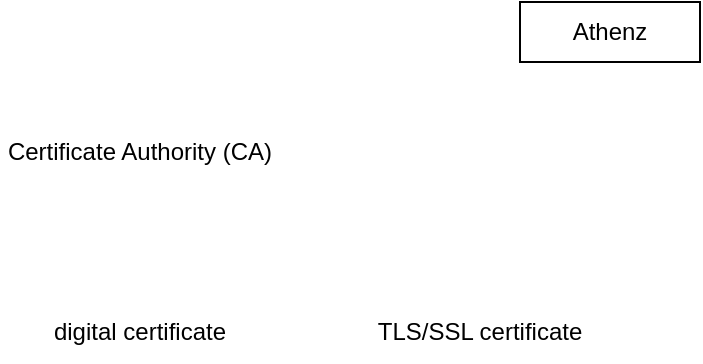 <mxfile version="20.7.4" type="github">
  <diagram id="h_MF3vdllRQitfquvE4h" name="Page-1">
    <mxGraphModel dx="1034" dy="418" grid="1" gridSize="10" guides="1" tooltips="1" connect="1" arrows="1" fold="1" page="1" pageScale="1" pageWidth="827" pageHeight="1169" math="0" shadow="0">
      <root>
        <mxCell id="0" />
        <mxCell id="1" parent="0" />
        <mxCell id="S_oFghBILawp2eDshSNd-1" value="Certificate Authority (CA)" style="text;html=1;strokeColor=none;fillColor=none;align=center;verticalAlign=middle;whiteSpace=wrap;rounded=0;" vertex="1" parent="1">
          <mxGeometry x="160" y="150" width="140" height="30" as="geometry" />
        </mxCell>
        <mxCell id="S_oFghBILawp2eDshSNd-2" value="digital certificate" style="text;html=1;strokeColor=none;fillColor=none;align=center;verticalAlign=middle;whiteSpace=wrap;rounded=0;" vertex="1" parent="1">
          <mxGeometry x="160" y="240" width="140" height="30" as="geometry" />
        </mxCell>
        <mxCell id="S_oFghBILawp2eDshSNd-3" value="Athenz" style="rounded=0;whiteSpace=wrap;html=1;" vertex="1" parent="1">
          <mxGeometry x="420" y="90" width="90" height="30" as="geometry" />
        </mxCell>
        <mxCell id="S_oFghBILawp2eDshSNd-4" value="TLS/SSL certificate" style="text;html=1;strokeColor=none;fillColor=none;align=center;verticalAlign=middle;whiteSpace=wrap;rounded=0;" vertex="1" parent="1">
          <mxGeometry x="330" y="240" width="140" height="30" as="geometry" />
        </mxCell>
      </root>
    </mxGraphModel>
  </diagram>
</mxfile>
